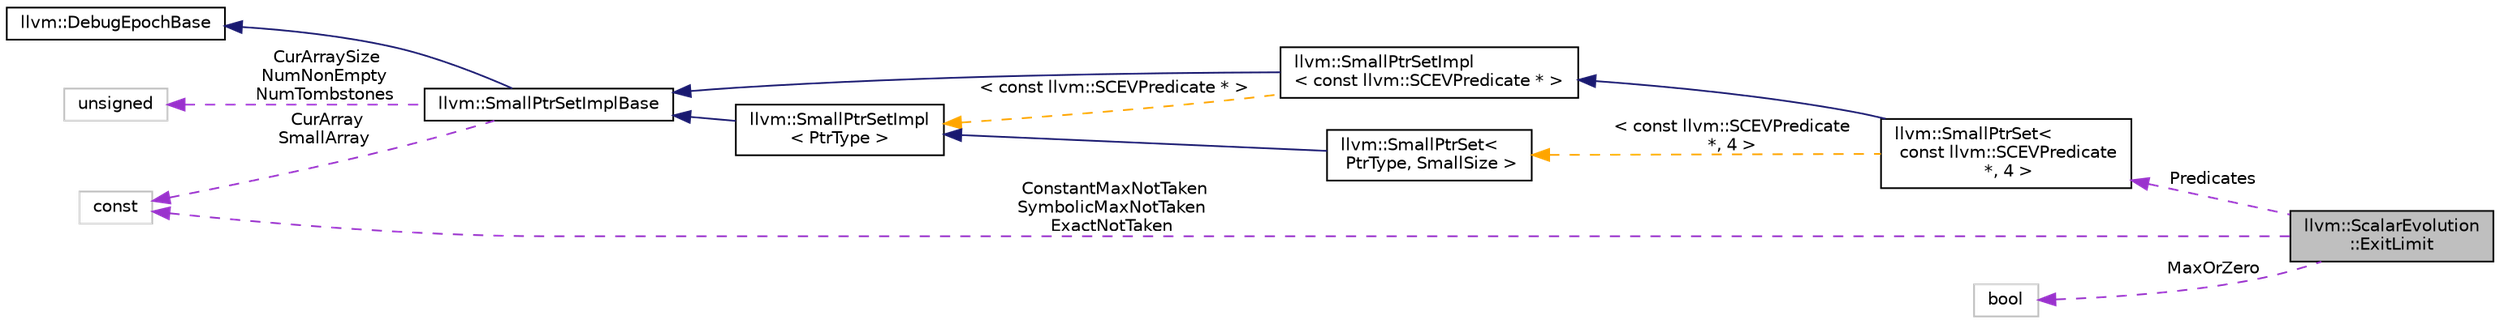 digraph "llvm::ScalarEvolution::ExitLimit"
{
 // LATEX_PDF_SIZE
  bgcolor="transparent";
  edge [fontname="Helvetica",fontsize="10",labelfontname="Helvetica",labelfontsize="10"];
  node [fontname="Helvetica",fontsize="10",shape=record];
  rankdir="LR";
  Node1 [label="llvm::ScalarEvolution\l::ExitLimit",height=0.2,width=0.4,color="black", fillcolor="grey75", style="filled", fontcolor="black",tooltip="Information about the number of loop iterations for which a loop exit's branch condition evaluates to..."];
  Node2 -> Node1 [dir="back",color="darkorchid3",fontsize="10",style="dashed",label=" Predicates" ,fontname="Helvetica"];
  Node2 [label="llvm::SmallPtrSet\<\l const llvm::SCEVPredicate\l *, 4 \>",height=0.2,width=0.4,color="black",URL="$classllvm_1_1SmallPtrSet.html",tooltip=" "];
  Node3 -> Node2 [dir="back",color="midnightblue",fontsize="10",style="solid",fontname="Helvetica"];
  Node3 [label="llvm::SmallPtrSetImpl\l\< const llvm::SCEVPredicate * \>",height=0.2,width=0.4,color="black",URL="$classllvm_1_1SmallPtrSetImpl.html",tooltip=" "];
  Node4 -> Node3 [dir="back",color="midnightblue",fontsize="10",style="solid",fontname="Helvetica"];
  Node4 [label="llvm::SmallPtrSetImplBase",height=0.2,width=0.4,color="black",URL="$classllvm_1_1SmallPtrSetImplBase.html",tooltip="SmallPtrSetImplBase - This is the common code shared among all the SmallPtrSet<>'s,..."];
  Node5 -> Node4 [dir="back",color="midnightblue",fontsize="10",style="solid",fontname="Helvetica"];
  Node5 [label="llvm::DebugEpochBase",height=0.2,width=0.4,color="black",URL="$classllvm_1_1DebugEpochBase.html",tooltip="A base class for data structure classes wishing to make iterators (\"handles\") pointing into themselve..."];
  Node6 -> Node4 [dir="back",color="darkorchid3",fontsize="10",style="dashed",label=" CurArraySize\nNumNonEmpty\nNumTombstones" ,fontname="Helvetica"];
  Node6 [label="unsigned",height=0.2,width=0.4,color="grey75",tooltip=" "];
  Node7 -> Node4 [dir="back",color="darkorchid3",fontsize="10",style="dashed",label=" CurArray\nSmallArray" ,fontname="Helvetica"];
  Node7 [label="const",height=0.2,width=0.4,color="grey75",tooltip=" "];
  Node8 -> Node3 [dir="back",color="orange",fontsize="10",style="dashed",label=" \< const llvm::SCEVPredicate * \>" ,fontname="Helvetica"];
  Node8 [label="llvm::SmallPtrSetImpl\l\< PtrType \>",height=0.2,width=0.4,color="black",URL="$classllvm_1_1SmallPtrSetImpl.html",tooltip="A templated base class for SmallPtrSet which provides the typesafe interface that is common across al..."];
  Node4 -> Node8 [dir="back",color="midnightblue",fontsize="10",style="solid",fontname="Helvetica"];
  Node9 -> Node2 [dir="back",color="orange",fontsize="10",style="dashed",label=" \< const llvm::SCEVPredicate\l *, 4 \>" ,fontname="Helvetica"];
  Node9 [label="llvm::SmallPtrSet\<\l PtrType, SmallSize \>",height=0.2,width=0.4,color="black",URL="$classllvm_1_1SmallPtrSet.html",tooltip="SmallPtrSet - This class implements a set which is optimized for holding SmallSize or less elements."];
  Node8 -> Node9 [dir="back",color="midnightblue",fontsize="10",style="solid",fontname="Helvetica"];
  Node10 -> Node1 [dir="back",color="darkorchid3",fontsize="10",style="dashed",label=" MaxOrZero" ,fontname="Helvetica"];
  Node10 [label="bool",height=0.2,width=0.4,color="grey75",tooltip=" "];
  Node7 -> Node1 [dir="back",color="darkorchid3",fontsize="10",style="dashed",label=" ConstantMaxNotTaken\nSymbolicMaxNotTaken\nExactNotTaken" ,fontname="Helvetica"];
}

